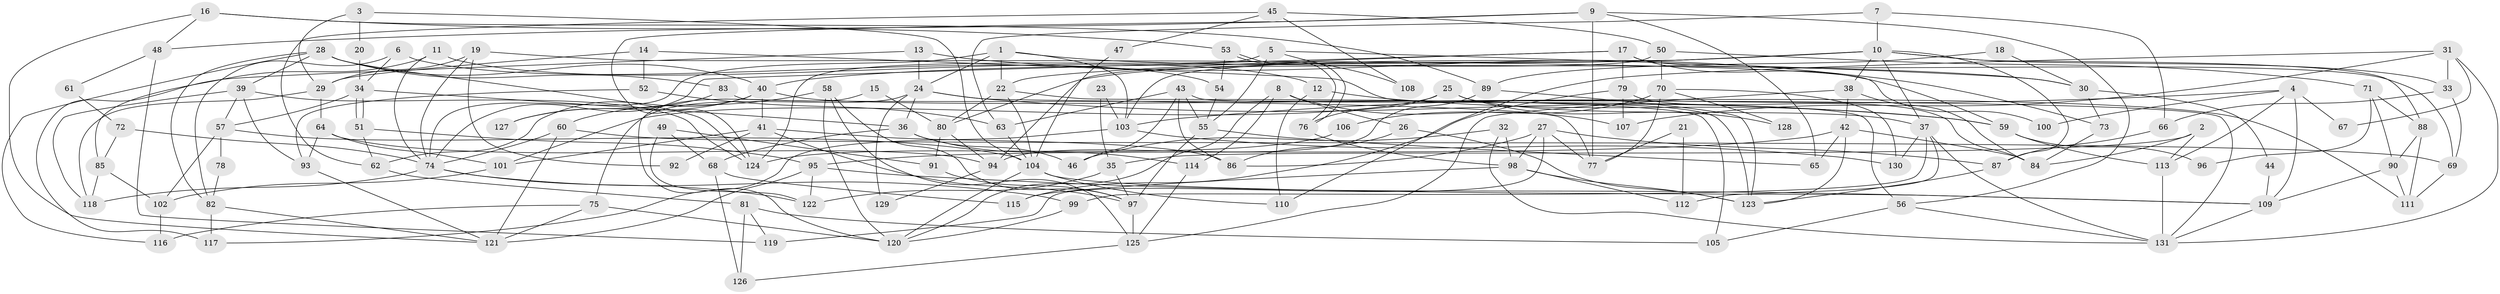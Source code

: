 // coarse degree distribution, {5: 0.15384615384615385, 3: 0.1978021978021978, 7: 0.06593406593406594, 4: 0.13186813186813187, 10: 0.02197802197802198, 2: 0.15384615384615385, 6: 0.17582417582417584, 8: 0.054945054945054944, 11: 0.01098901098901099, 9: 0.03296703296703297}
// Generated by graph-tools (version 1.1) at 2025/52/02/27/25 19:52:03]
// undirected, 131 vertices, 262 edges
graph export_dot {
graph [start="1"]
  node [color=gray90,style=filled];
  1;
  2;
  3;
  4;
  5;
  6;
  7;
  8;
  9;
  10;
  11;
  12;
  13;
  14;
  15;
  16;
  17;
  18;
  19;
  20;
  21;
  22;
  23;
  24;
  25;
  26;
  27;
  28;
  29;
  30;
  31;
  32;
  33;
  34;
  35;
  36;
  37;
  38;
  39;
  40;
  41;
  42;
  43;
  44;
  45;
  46;
  47;
  48;
  49;
  50;
  51;
  52;
  53;
  54;
  55;
  56;
  57;
  58;
  59;
  60;
  61;
  62;
  63;
  64;
  65;
  66;
  67;
  68;
  69;
  70;
  71;
  72;
  73;
  74;
  75;
  76;
  77;
  78;
  79;
  80;
  81;
  82;
  83;
  84;
  85;
  86;
  87;
  88;
  89;
  90;
  91;
  92;
  93;
  94;
  95;
  96;
  97;
  98;
  99;
  100;
  101;
  102;
  103;
  104;
  105;
  106;
  107;
  108;
  109;
  110;
  111;
  112;
  113;
  114;
  115;
  116;
  117;
  118;
  119;
  120;
  121;
  122;
  123;
  124;
  125;
  126;
  127;
  128;
  129;
  130;
  131;
  1 -- 22;
  1 -- 74;
  1 -- 24;
  1 -- 30;
  1 -- 103;
  2 -- 113;
  2 -- 35;
  2 -- 84;
  3 -- 104;
  3 -- 29;
  3 -- 20;
  4 -- 109;
  4 -- 103;
  4 -- 67;
  4 -- 100;
  4 -- 113;
  5 -- 55;
  5 -- 30;
  5 -- 108;
  5 -- 124;
  6 -- 82;
  6 -- 34;
  6 -- 54;
  7 -- 10;
  7 -- 63;
  7 -- 66;
  8 -- 26;
  8 -- 114;
  8 -- 107;
  8 -- 120;
  9 -- 124;
  9 -- 77;
  9 -- 48;
  9 -- 56;
  9 -- 65;
  10 -- 38;
  10 -- 33;
  10 -- 37;
  10 -- 40;
  10 -- 80;
  10 -- 87;
  10 -- 88;
  10 -- 103;
  11 -- 74;
  11 -- 85;
  11 -- 12;
  12 -- 110;
  12 -- 59;
  13 -- 117;
  13 -- 24;
  13 -- 73;
  14 -- 123;
  14 -- 29;
  14 -- 52;
  15 -- 80;
  15 -- 120;
  16 -- 48;
  16 -- 121;
  16 -- 53;
  16 -- 89;
  17 -- 79;
  17 -- 59;
  17 -- 22;
  17 -- 69;
  17 -- 74;
  18 -- 89;
  18 -- 30;
  19 -- 29;
  19 -- 74;
  19 -- 92;
  19 -- 100;
  20 -- 34;
  21 -- 112;
  21 -- 77;
  22 -- 80;
  22 -- 104;
  22 -- 105;
  23 -- 103;
  23 -- 35;
  24 -- 59;
  24 -- 36;
  24 -- 75;
  24 -- 77;
  24 -- 129;
  25 -- 101;
  25 -- 37;
  25 -- 76;
  25 -- 128;
  26 -- 123;
  26 -- 86;
  27 -- 98;
  27 -- 86;
  27 -- 77;
  27 -- 87;
  27 -- 119;
  28 -- 40;
  28 -- 124;
  28 -- 39;
  28 -- 82;
  28 -- 83;
  28 -- 116;
  29 -- 64;
  29 -- 118;
  30 -- 73;
  30 -- 44;
  31 -- 131;
  31 -- 33;
  31 -- 67;
  31 -- 107;
  31 -- 110;
  32 -- 98;
  32 -- 46;
  32 -- 131;
  33 -- 69;
  33 -- 66;
  34 -- 57;
  34 -- 51;
  34 -- 51;
  34 -- 36;
  35 -- 97;
  35 -- 122;
  36 -- 46;
  36 -- 68;
  36 -- 114;
  37 -- 131;
  37 -- 99;
  37 -- 112;
  37 -- 130;
  38 -- 125;
  38 -- 84;
  38 -- 42;
  39 -- 93;
  39 -- 57;
  39 -- 118;
  39 -- 124;
  40 -- 111;
  40 -- 41;
  40 -- 62;
  40 -- 127;
  41 -- 97;
  41 -- 86;
  41 -- 92;
  41 -- 101;
  42 -- 65;
  42 -- 84;
  42 -- 95;
  42 -- 123;
  43 -- 55;
  43 -- 56;
  43 -- 46;
  43 -- 63;
  43 -- 86;
  44 -- 109;
  45 -- 62;
  45 -- 50;
  45 -- 47;
  45 -- 108;
  47 -- 104;
  48 -- 119;
  48 -- 61;
  49 -- 122;
  49 -- 68;
  49 -- 91;
  50 -- 70;
  50 -- 94;
  50 -- 71;
  51 -- 95;
  51 -- 62;
  52 -- 63;
  52 -- 93;
  53 -- 76;
  53 -- 76;
  53 -- 54;
  54 -- 55;
  55 -- 97;
  55 -- 65;
  56 -- 131;
  56 -- 105;
  57 -- 104;
  57 -- 78;
  57 -- 102;
  58 -- 120;
  58 -- 97;
  58 -- 60;
  58 -- 125;
  59 -- 113;
  59 -- 96;
  60 -- 121;
  60 -- 69;
  60 -- 74;
  61 -- 72;
  62 -- 81;
  63 -- 104;
  64 -- 93;
  64 -- 101;
  64 -- 94;
  66 -- 87;
  68 -- 115;
  68 -- 126;
  69 -- 111;
  70 -- 77;
  70 -- 130;
  70 -- 106;
  70 -- 128;
  71 -- 88;
  71 -- 90;
  71 -- 96;
  72 -- 85;
  72 -- 74;
  73 -- 84;
  74 -- 99;
  74 -- 118;
  74 -- 122;
  75 -- 120;
  75 -- 116;
  75 -- 121;
  76 -- 98;
  78 -- 82;
  79 -- 84;
  79 -- 107;
  79 -- 115;
  80 -- 94;
  80 -- 91;
  81 -- 105;
  81 -- 119;
  81 -- 126;
  82 -- 121;
  82 -- 117;
  83 -- 131;
  83 -- 127;
  85 -- 118;
  85 -- 102;
  87 -- 123;
  88 -- 90;
  88 -- 111;
  89 -- 123;
  89 -- 94;
  90 -- 111;
  90 -- 109;
  91 -- 97;
  93 -- 121;
  94 -- 129;
  95 -- 109;
  95 -- 121;
  95 -- 122;
  97 -- 125;
  98 -- 123;
  98 -- 112;
  98 -- 115;
  99 -- 120;
  101 -- 102;
  102 -- 116;
  103 -- 117;
  103 -- 130;
  104 -- 120;
  104 -- 109;
  104 -- 110;
  106 -- 124;
  109 -- 131;
  113 -- 131;
  114 -- 125;
  125 -- 126;
}

